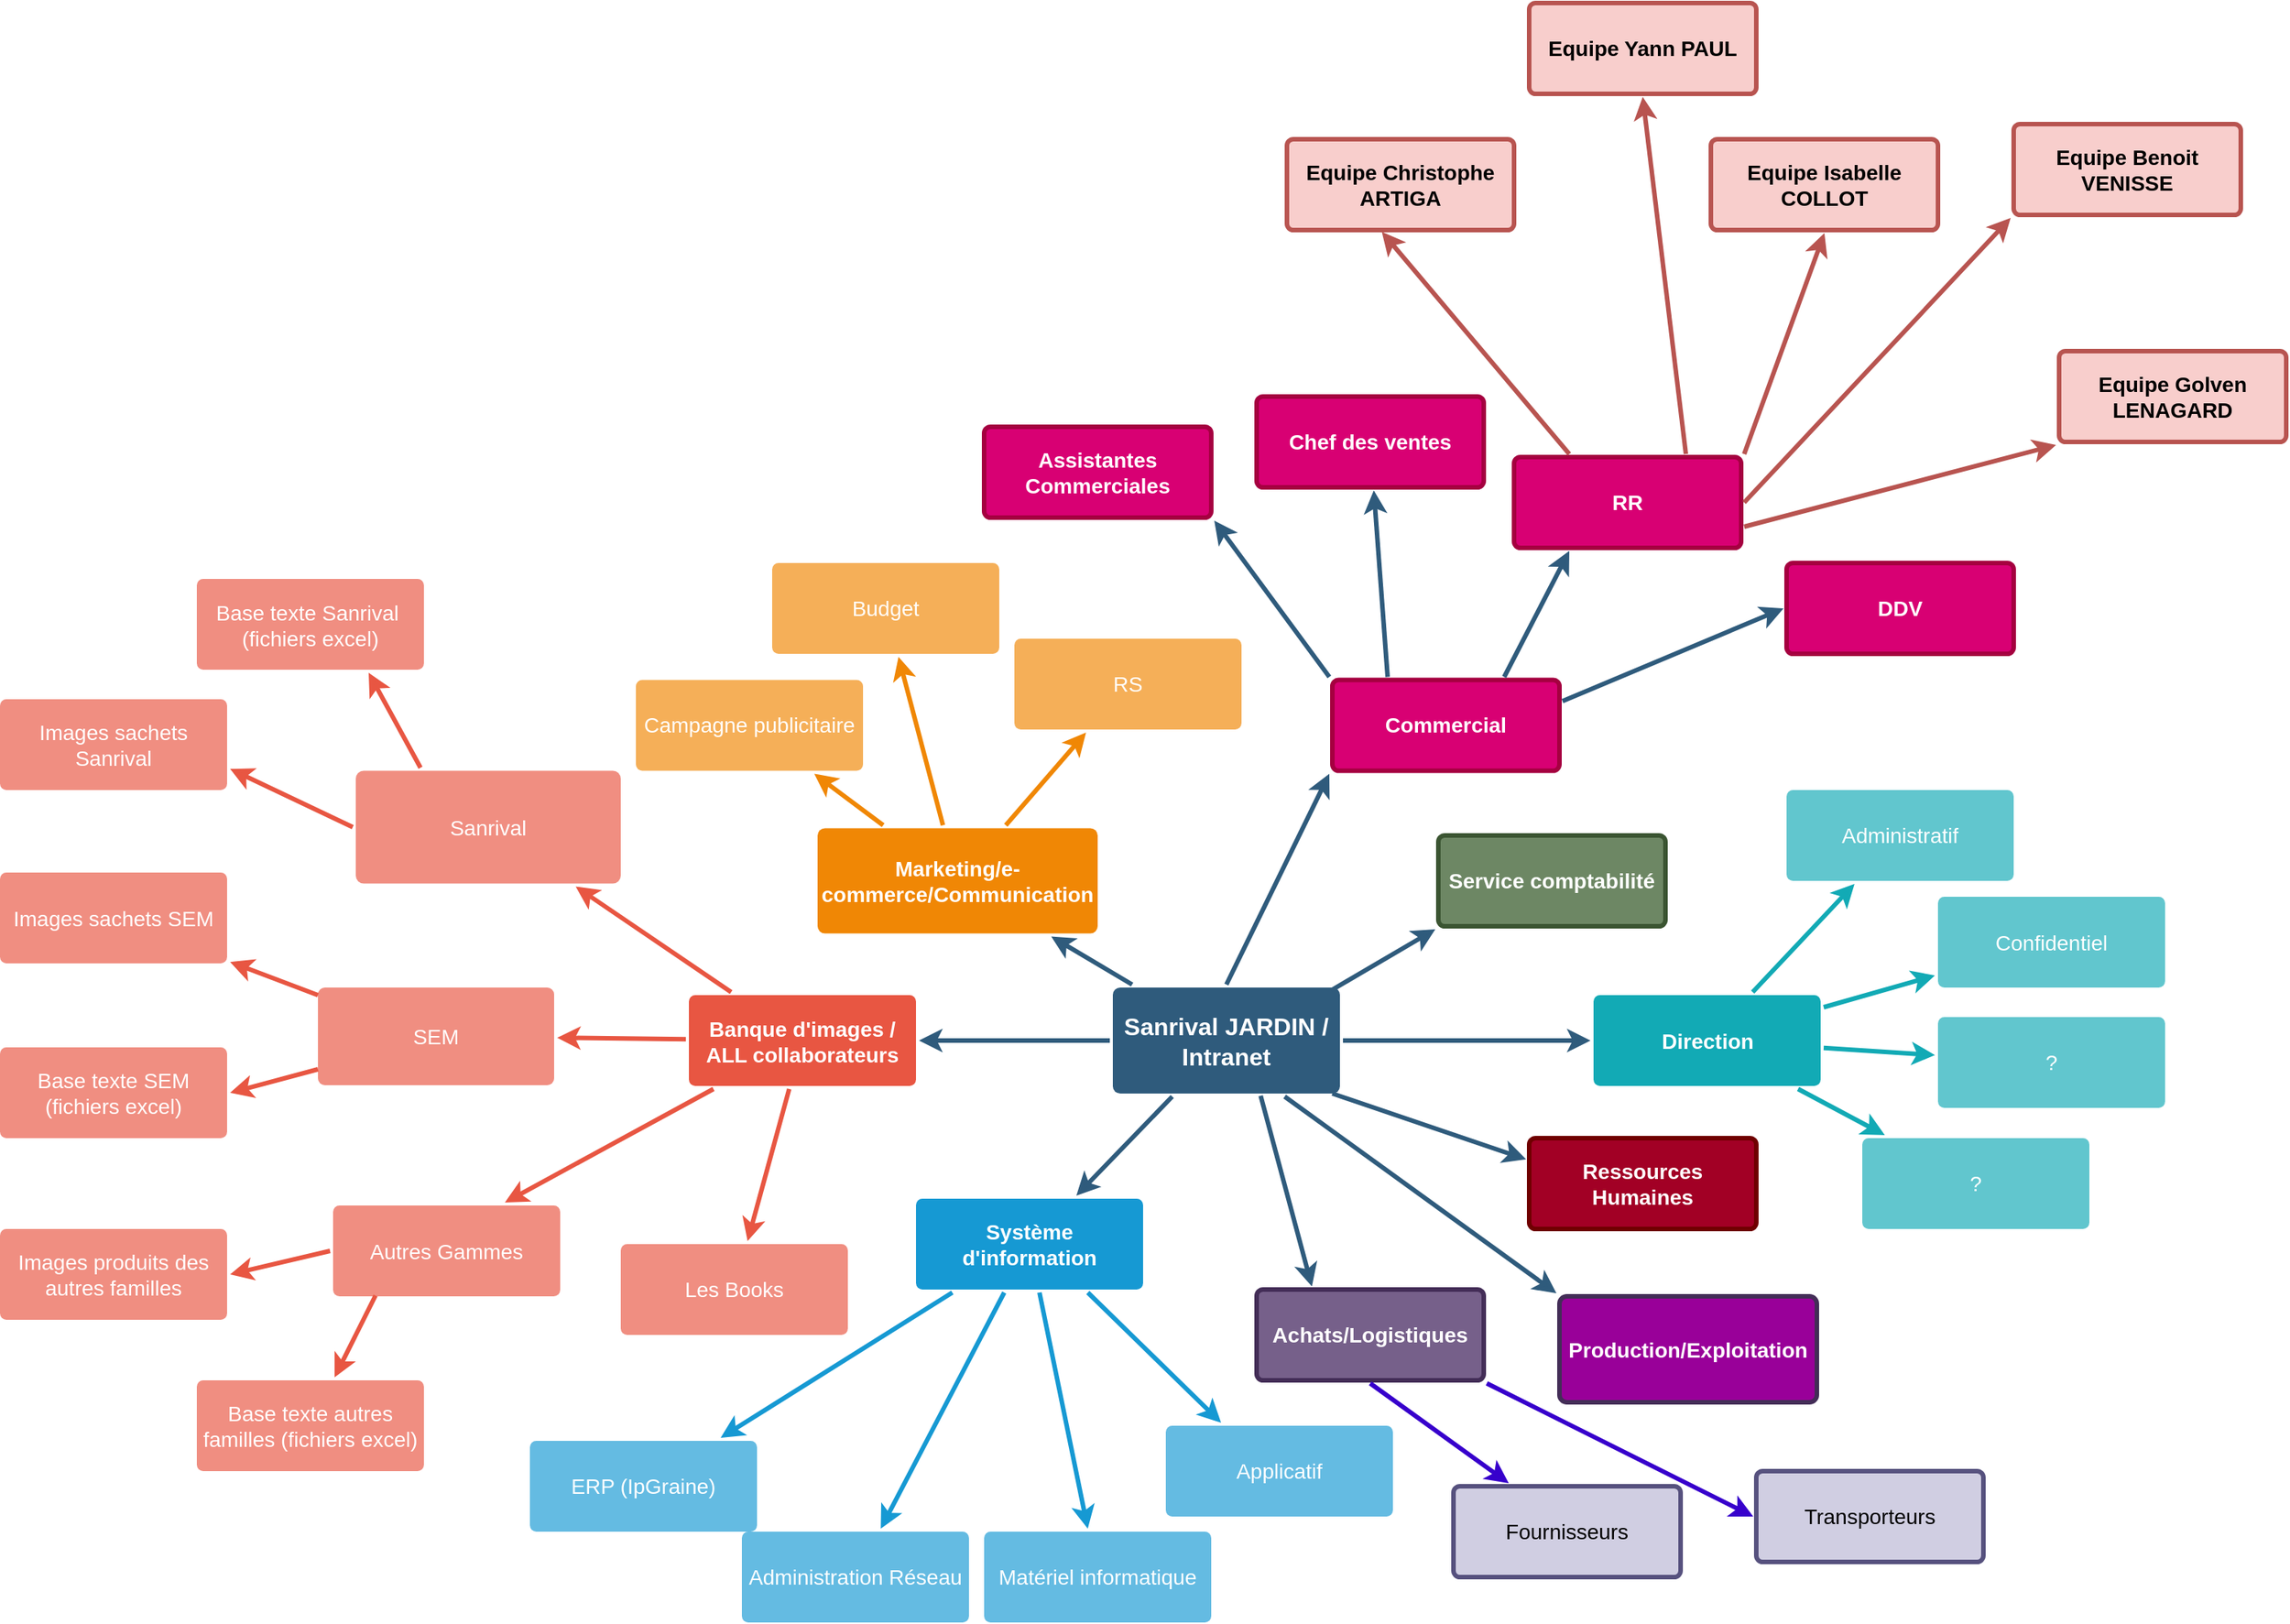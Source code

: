 <mxfile version="16.5.3" type="github">
  <diagram id="6a731a19-8d31-9384-78a2-239565b7b9f0" name="Page-1">
    <mxGraphModel dx="3245" dy="1985" grid="1" gridSize="10" guides="1" tooltips="1" connect="1" arrows="1" fold="1" page="1" pageScale="1" pageWidth="1169" pageHeight="827" background="none" math="0" shadow="0">
      <root>
        <mxCell id="0" />
        <mxCell id="1" parent="0" />
        <mxCell id="1745" value="" style="edgeStyle=none;rounded=0;jumpStyle=none;html=1;shadow=0;labelBackgroundColor=none;startArrow=none;startFill=0;endArrow=classic;endFill=1;jettySize=auto;orthogonalLoop=1;strokeColor=#2F5B7C;strokeWidth=3;fontFamily=Helvetica;fontSize=16;fontColor=#23445D;spacing=5;" parent="1" source="1749" target="1764" edge="1">
          <mxGeometry relative="1" as="geometry" />
        </mxCell>
        <mxCell id="1746" value="" style="edgeStyle=none;rounded=0;jumpStyle=none;html=1;shadow=0;labelBackgroundColor=none;startArrow=none;startFill=0;endArrow=classic;endFill=1;jettySize=auto;orthogonalLoop=1;strokeColor=#2F5B7C;strokeWidth=3;fontFamily=Helvetica;fontSize=16;fontColor=#23445D;spacing=5;" parent="1" source="1749" target="1771" edge="1">
          <mxGeometry relative="1" as="geometry" />
        </mxCell>
        <mxCell id="1747" value="" style="edgeStyle=none;rounded=0;jumpStyle=none;html=1;shadow=0;labelBackgroundColor=none;startArrow=none;startFill=0;endArrow=classic;endFill=1;jettySize=auto;orthogonalLoop=1;strokeColor=#2F5B7C;strokeWidth=3;fontFamily=Helvetica;fontSize=16;fontColor=#23445D;spacing=5;" parent="1" source="1749" target="1760" edge="1">
          <mxGeometry relative="1" as="geometry" />
        </mxCell>
        <mxCell id="1748" value="" style="edgeStyle=none;rounded=0;jumpStyle=none;html=1;shadow=0;labelBackgroundColor=none;startArrow=none;startFill=0;endArrow=classic;endFill=1;jettySize=auto;orthogonalLoop=1;strokeColor=#2F5B7C;strokeWidth=3;fontFamily=Helvetica;fontSize=16;fontColor=#23445D;spacing=5;" parent="1" source="1749" target="1753" edge="1">
          <mxGeometry relative="1" as="geometry" />
        </mxCell>
        <mxCell id="1749" value="Sanrival JARDIN / Intranet" style="rounded=1;whiteSpace=wrap;html=1;shadow=0;labelBackgroundColor=none;strokeColor=none;strokeWidth=3;fillColor=#2F5B7C;fontFamily=Helvetica;fontSize=16;fontColor=#FFFFFF;align=center;fontStyle=1;spacing=5;arcSize=7;perimeterSpacing=2;" parent="1" vertex="1">
          <mxGeometry x="495" y="380.5" width="150" height="70" as="geometry" />
        </mxCell>
        <mxCell id="1750" value="" style="edgeStyle=none;rounded=1;jumpStyle=none;html=1;shadow=0;labelBackgroundColor=none;startArrow=none;startFill=0;jettySize=auto;orthogonalLoop=1;strokeColor=#E85642;strokeWidth=3;fontFamily=Helvetica;fontSize=14;fontColor=#FFFFFF;spacing=5;fontStyle=1;fillColor=#b0e3e6;" parent="1" source="1753" target="1756" edge="1">
          <mxGeometry relative="1" as="geometry" />
        </mxCell>
        <mxCell id="1751" value="" style="edgeStyle=none;rounded=1;jumpStyle=none;html=1;shadow=0;labelBackgroundColor=none;startArrow=none;startFill=0;jettySize=auto;orthogonalLoop=1;strokeColor=#E85642;strokeWidth=3;fontFamily=Helvetica;fontSize=14;fontColor=#FFFFFF;spacing=5;fontStyle=1;fillColor=#b0e3e6;" parent="1" source="1753" target="1755" edge="1">
          <mxGeometry relative="1" as="geometry" />
        </mxCell>
        <mxCell id="1752" value="" style="edgeStyle=none;rounded=1;jumpStyle=none;html=1;shadow=0;labelBackgroundColor=none;startArrow=none;startFill=0;jettySize=auto;orthogonalLoop=1;strokeColor=#E85642;strokeWidth=3;fontFamily=Helvetica;fontSize=14;fontColor=#FFFFFF;spacing=5;fontStyle=1;fillColor=#b0e3e6;" parent="1" source="1753" target="1754" edge="1">
          <mxGeometry relative="1" as="geometry" />
        </mxCell>
        <mxCell id="1753" value="Banque d&#39;images / ALL collaborateurs" style="rounded=1;whiteSpace=wrap;html=1;shadow=0;labelBackgroundColor=none;strokeColor=none;strokeWidth=3;fillColor=#e85642;fontFamily=Helvetica;fontSize=14;fontColor=#FFFFFF;align=center;spacing=5;fontStyle=1;arcSize=7;perimeterSpacing=2;" parent="1" vertex="1">
          <mxGeometry x="215" y="385.5" width="150" height="60" as="geometry" />
        </mxCell>
        <mxCell id="1754" value="Les Books" style="rounded=1;whiteSpace=wrap;html=1;shadow=0;labelBackgroundColor=none;strokeColor=none;strokeWidth=3;fillColor=#f08e81;fontFamily=Helvetica;fontSize=14;fontColor=#FFFFFF;align=center;spacing=5;fontStyle=0;arcSize=7;perimeterSpacing=2;" parent="1" vertex="1">
          <mxGeometry x="170" y="550" width="150" height="60" as="geometry" />
        </mxCell>
        <mxCell id="1755" value="SEM" style="rounded=1;whiteSpace=wrap;html=1;shadow=0;labelBackgroundColor=none;strokeColor=none;strokeWidth=3;fillColor=#f08e81;fontFamily=Helvetica;fontSize=14;fontColor=#FFFFFF;align=center;spacing=5;fontStyle=0;arcSize=7;perimeterSpacing=2;" parent="1" vertex="1">
          <mxGeometry x="-30" y="380.5" width="156" height="64.5" as="geometry" />
        </mxCell>
        <mxCell id="1756" value="Sanrival" style="rounded=1;whiteSpace=wrap;html=1;shadow=0;labelBackgroundColor=none;strokeColor=none;strokeWidth=3;fillColor=#f08e81;fontFamily=Helvetica;fontSize=14;fontColor=#FFFFFF;align=center;spacing=5;fontStyle=0;arcSize=7;perimeterSpacing=2;" parent="1" vertex="1">
          <mxGeometry x="-5" y="237.25" width="175" height="74.5" as="geometry" />
        </mxCell>
        <mxCell id="1757" value="" style="edgeStyle=none;rounded=0;jumpStyle=none;html=1;shadow=0;labelBackgroundColor=none;startArrow=none;startFill=0;endArrow=classic;endFill=1;jettySize=auto;orthogonalLoop=1;strokeColor=#1699D3;strokeWidth=3;fontFamily=Helvetica;fontSize=14;fontColor=#FFFFFF;spacing=5;" parent="1" source="1760" target="1763" edge="1">
          <mxGeometry relative="1" as="geometry" />
        </mxCell>
        <mxCell id="1758" value="" style="edgeStyle=none;rounded=0;jumpStyle=none;html=1;shadow=0;labelBackgroundColor=none;startArrow=none;startFill=0;endArrow=classic;endFill=1;jettySize=auto;orthogonalLoop=1;strokeColor=#1699D3;strokeWidth=3;fontFamily=Helvetica;fontSize=14;fontColor=#FFFFFF;spacing=5;" parent="1" source="1760" target="1762" edge="1">
          <mxGeometry relative="1" as="geometry" />
        </mxCell>
        <mxCell id="1759" value="" style="edgeStyle=none;rounded=0;jumpStyle=none;html=1;shadow=0;labelBackgroundColor=none;startArrow=none;startFill=0;endArrow=classic;endFill=1;jettySize=auto;orthogonalLoop=1;strokeColor=#1699D3;strokeWidth=3;fontFamily=Helvetica;fontSize=14;fontColor=#FFFFFF;spacing=5;" parent="1" source="1760" target="1761" edge="1">
          <mxGeometry relative="1" as="geometry" />
        </mxCell>
        <mxCell id="1760" value="Système d&#39;information" style="rounded=1;whiteSpace=wrap;html=1;shadow=0;labelBackgroundColor=none;strokeColor=none;strokeWidth=3;fillColor=#1699d3;fontFamily=Helvetica;fontSize=14;fontColor=#FFFFFF;align=center;spacing=5;fontStyle=1;arcSize=7;perimeterSpacing=2;" parent="1" vertex="1">
          <mxGeometry x="365" y="520" width="150" height="60" as="geometry" />
        </mxCell>
        <mxCell id="1761" value="Matériel informatique" style="rounded=1;whiteSpace=wrap;html=1;shadow=0;labelBackgroundColor=none;strokeColor=none;strokeWidth=3;fillColor=#64bbe2;fontFamily=Helvetica;fontSize=14;fontColor=#FFFFFF;align=center;spacing=5;arcSize=7;perimeterSpacing=2;" parent="1" vertex="1">
          <mxGeometry x="410" y="740" width="150" height="60" as="geometry" />
        </mxCell>
        <mxCell id="1762" value="Administration Réseau" style="rounded=1;whiteSpace=wrap;html=1;shadow=0;labelBackgroundColor=none;strokeColor=none;strokeWidth=3;fillColor=#64bbe2;fontFamily=Helvetica;fontSize=14;fontColor=#FFFFFF;align=center;spacing=5;arcSize=7;perimeterSpacing=2;" parent="1" vertex="1">
          <mxGeometry x="250" y="740" width="150" height="60" as="geometry" />
        </mxCell>
        <mxCell id="1763" value="ERP (IpGraine)" style="rounded=1;whiteSpace=wrap;html=1;shadow=0;labelBackgroundColor=none;strokeColor=none;strokeWidth=3;fillColor=#64bbe2;fontFamily=Helvetica;fontSize=14;fontColor=#FFFFFF;align=center;spacing=5;arcSize=7;perimeterSpacing=2;" parent="1" vertex="1">
          <mxGeometry x="110" y="680" width="150" height="60" as="geometry" />
        </mxCell>
        <mxCell id="1764" value="Marketing/e-commerce/Communication" style="rounded=1;whiteSpace=wrap;html=1;shadow=0;labelBackgroundColor=none;strokeColor=none;strokeWidth=3;fillColor=#F08705;fontFamily=Helvetica;fontSize=14;fontColor=#FFFFFF;align=center;spacing=5;fontStyle=1;arcSize=7;perimeterSpacing=2;" parent="1" vertex="1">
          <mxGeometry x="300" y="275.25" width="185" height="69.5" as="geometry" />
        </mxCell>
        <mxCell id="1765" value="RS" style="rounded=1;whiteSpace=wrap;html=1;shadow=0;labelBackgroundColor=none;strokeColor=none;strokeWidth=3;fillColor=#f5af58;fontFamily=Helvetica;fontSize=14;fontColor=#FFFFFF;align=center;spacing=5;arcSize=7;perimeterSpacing=2;" parent="1" vertex="1">
          <mxGeometry x="430" y="150" width="150" height="60" as="geometry" />
        </mxCell>
        <mxCell id="1766" value="" style="edgeStyle=none;rounded=0;jumpStyle=none;html=1;shadow=0;labelBackgroundColor=none;startArrow=none;startFill=0;endArrow=classic;endFill=1;jettySize=auto;orthogonalLoop=1;strokeColor=#F08705;strokeWidth=3;fontFamily=Helvetica;fontSize=14;fontColor=#FFFFFF;spacing=5;" parent="1" source="1764" target="1765" edge="1">
          <mxGeometry relative="1" as="geometry" />
        </mxCell>
        <mxCell id="1767" value="Budget" style="rounded=1;whiteSpace=wrap;html=1;shadow=0;labelBackgroundColor=none;strokeColor=none;strokeWidth=3;fillColor=#f5af58;fontFamily=Helvetica;fontSize=14;fontColor=#FFFFFF;align=center;spacing=5;arcSize=7;perimeterSpacing=2;" parent="1" vertex="1">
          <mxGeometry x="270" y="100" width="150" height="60" as="geometry" />
        </mxCell>
        <mxCell id="1768" value="" style="edgeStyle=none;rounded=0;jumpStyle=none;html=1;shadow=0;labelBackgroundColor=none;startArrow=none;startFill=0;endArrow=classic;endFill=1;jettySize=auto;orthogonalLoop=1;strokeColor=#F08705;strokeWidth=3;fontFamily=Helvetica;fontSize=14;fontColor=#FFFFFF;spacing=5;" parent="1" source="1764" target="1767" edge="1">
          <mxGeometry relative="1" as="geometry" />
        </mxCell>
        <mxCell id="1769" value="Campagne publicitaire" style="rounded=1;whiteSpace=wrap;html=1;shadow=0;labelBackgroundColor=none;strokeColor=none;strokeWidth=3;fillColor=#f5af58;fontFamily=Helvetica;fontSize=14;fontColor=#FFFFFF;align=center;spacing=5;arcSize=7;perimeterSpacing=2;" parent="1" vertex="1">
          <mxGeometry x="180" y="177.25" width="150" height="60" as="geometry" />
        </mxCell>
        <mxCell id="1770" value="" style="edgeStyle=none;rounded=0;jumpStyle=none;html=1;shadow=0;labelBackgroundColor=none;startArrow=none;startFill=0;endArrow=classic;endFill=1;jettySize=auto;orthogonalLoop=1;strokeColor=#F08705;strokeWidth=3;fontFamily=Helvetica;fontSize=14;fontColor=#FFFFFF;spacing=5;" parent="1" source="1764" target="1769" edge="1">
          <mxGeometry relative="1" as="geometry" />
        </mxCell>
        <mxCell id="1771" value="Direction" style="rounded=1;whiteSpace=wrap;html=1;shadow=0;labelBackgroundColor=none;strokeColor=none;strokeWidth=3;fillColor=#12aab5;fontFamily=Helvetica;fontSize=14;fontColor=#FFFFFF;align=center;spacing=5;fontStyle=1;arcSize=7;perimeterSpacing=2;" parent="1" vertex="1">
          <mxGeometry x="812.5" y="385.5" width="150" height="60" as="geometry" />
        </mxCell>
        <mxCell id="1772" value="?" style="rounded=1;whiteSpace=wrap;html=1;shadow=0;labelBackgroundColor=none;strokeColor=none;strokeWidth=3;fillColor=#61c6ce;fontFamily=Helvetica;fontSize=14;fontColor=#FFFFFF;align=center;spacing=5;fontStyle=0;arcSize=7;perimeterSpacing=2;" parent="1" vertex="1">
          <mxGeometry x="990" y="480" width="150" height="60" as="geometry" />
        </mxCell>
        <mxCell id="1773" value="" style="edgeStyle=none;rounded=1;jumpStyle=none;html=1;shadow=0;labelBackgroundColor=none;startArrow=none;startFill=0;jettySize=auto;orthogonalLoop=1;strokeColor=#12AAB5;strokeWidth=3;fontFamily=Helvetica;fontSize=14;fontColor=#FFFFFF;spacing=5;fontStyle=1;fillColor=#b0e3e6;" parent="1" source="1771" target="1772" edge="1">
          <mxGeometry relative="1" as="geometry" />
        </mxCell>
        <mxCell id="1774" value="?" style="rounded=1;whiteSpace=wrap;html=1;shadow=0;labelBackgroundColor=none;strokeColor=none;strokeWidth=3;fillColor=#61c6ce;fontFamily=Helvetica;fontSize=14;fontColor=#FFFFFF;align=center;spacing=5;fontStyle=0;arcSize=7;perimeterSpacing=2;" parent="1" vertex="1">
          <mxGeometry x="1040" y="400" width="150" height="60" as="geometry" />
        </mxCell>
        <mxCell id="1775" value="" style="edgeStyle=none;rounded=1;jumpStyle=none;html=1;shadow=0;labelBackgroundColor=none;startArrow=none;startFill=0;jettySize=auto;orthogonalLoop=1;strokeColor=#12AAB5;strokeWidth=3;fontFamily=Helvetica;fontSize=14;fontColor=#FFFFFF;spacing=5;fontStyle=1;fillColor=#b0e3e6;" parent="1" source="1771" target="1774" edge="1">
          <mxGeometry relative="1" as="geometry" />
        </mxCell>
        <mxCell id="1776" value="Confidentiel" style="rounded=1;whiteSpace=wrap;html=1;shadow=0;labelBackgroundColor=none;strokeColor=none;strokeWidth=3;fillColor=#61c6ce;fontFamily=Helvetica;fontSize=14;fontColor=#FFFFFF;align=center;spacing=5;fontStyle=0;arcSize=7;perimeterSpacing=2;" parent="1" vertex="1">
          <mxGeometry x="1040" y="320.5" width="150" height="60" as="geometry" />
        </mxCell>
        <mxCell id="1777" value="" style="edgeStyle=none;rounded=1;jumpStyle=none;html=1;shadow=0;labelBackgroundColor=none;startArrow=none;startFill=0;jettySize=auto;orthogonalLoop=1;strokeColor=#12AAB5;strokeWidth=3;fontFamily=Helvetica;fontSize=14;fontColor=#FFFFFF;spacing=5;fontStyle=1;fillColor=#b0e3e6;" parent="1" source="1771" target="1776" edge="1">
          <mxGeometry relative="1" as="geometry" />
        </mxCell>
        <mxCell id="1778" value="Administratif" style="rounded=1;whiteSpace=wrap;html=1;shadow=0;labelBackgroundColor=none;strokeColor=none;strokeWidth=3;fillColor=#61c6ce;fontFamily=Helvetica;fontSize=14;fontColor=#FFFFFF;align=center;spacing=5;fontStyle=0;arcSize=7;perimeterSpacing=2;" parent="1" vertex="1">
          <mxGeometry x="940" y="250" width="150" height="60" as="geometry" />
        </mxCell>
        <mxCell id="1779" value="" style="edgeStyle=none;rounded=1;jumpStyle=none;html=1;shadow=0;labelBackgroundColor=none;startArrow=none;startFill=0;jettySize=auto;orthogonalLoop=1;strokeColor=#12AAB5;strokeWidth=3;fontFamily=Helvetica;fontSize=14;fontColor=#FFFFFF;spacing=5;fontStyle=1;fillColor=#b0e3e6;" parent="1" source="1771" target="1778" edge="1">
          <mxGeometry relative="1" as="geometry" />
        </mxCell>
        <mxCell id="kHnCfuIdfeC1BWHFiSfq-1779" value="" style="edgeStyle=none;rounded=1;jumpStyle=none;html=1;shadow=0;labelBackgroundColor=none;startArrow=none;startFill=0;jettySize=auto;orthogonalLoop=1;strokeColor=#E85642;strokeWidth=3;fontFamily=Helvetica;fontSize=14;fontColor=#FFFFFF;spacing=5;fontStyle=1;fillColor=#b0e3e6;entryX=0.75;entryY=0;entryDx=0;entryDy=0;" parent="1" source="1753" target="kHnCfuIdfeC1BWHFiSfq-1780" edge="1">
          <mxGeometry relative="1" as="geometry">
            <mxPoint x="190.64" y="460" as="sourcePoint" />
            <mxPoint x="100" y="490" as="targetPoint" />
          </mxGeometry>
        </mxCell>
        <mxCell id="kHnCfuIdfeC1BWHFiSfq-1780" value="Autres Gammes" style="rounded=1;whiteSpace=wrap;html=1;shadow=0;labelBackgroundColor=none;strokeColor=none;strokeWidth=3;fillColor=#f08e81;fontFamily=Helvetica;fontSize=14;fontColor=#FFFFFF;align=center;spacing=5;fontStyle=0;arcSize=7;perimeterSpacing=2;" parent="1" vertex="1">
          <mxGeometry x="-20" y="524.5" width="150" height="60" as="geometry" />
        </mxCell>
        <mxCell id="kHnCfuIdfeC1BWHFiSfq-1781" value="" style="edgeStyle=none;rounded=1;jumpStyle=none;html=1;shadow=0;labelBackgroundColor=none;startArrow=none;startFill=0;jettySize=auto;orthogonalLoop=1;strokeColor=#E85642;strokeWidth=3;fontFamily=Helvetica;fontSize=14;fontColor=#FFFFFF;spacing=5;fontStyle=1;fillColor=#b0e3e6;" parent="1" target="kHnCfuIdfeC1BWHFiSfq-1783" edge="1">
          <mxGeometry relative="1" as="geometry">
            <mxPoint x="-30" y="385.495" as="sourcePoint" />
            <mxPoint x="-115" y="360" as="targetPoint" />
          </mxGeometry>
        </mxCell>
        <mxCell id="kHnCfuIdfeC1BWHFiSfq-1782" value="" style="edgeStyle=none;rounded=1;jumpStyle=none;html=1;shadow=0;labelBackgroundColor=none;startArrow=none;startFill=0;jettySize=auto;orthogonalLoop=1;strokeColor=#E85642;strokeWidth=3;fontFamily=Helvetica;fontSize=14;fontColor=#FFFFFF;spacing=5;fontStyle=1;fillColor=#b0e3e6;entryX=1;entryY=0.5;entryDx=0;entryDy=0;" parent="1" target="kHnCfuIdfeC1BWHFiSfq-1784" edge="1">
          <mxGeometry relative="1" as="geometry">
            <mxPoint x="-30" y="434.495" as="sourcePoint" />
            <mxPoint x="-115" y="469.03" as="targetPoint" />
          </mxGeometry>
        </mxCell>
        <mxCell id="kHnCfuIdfeC1BWHFiSfq-1783" value="Images sachets SEM" style="rounded=1;whiteSpace=wrap;html=1;shadow=0;labelBackgroundColor=none;strokeColor=none;strokeWidth=3;fillColor=#f08e81;fontFamily=Helvetica;fontSize=14;fontColor=#FFFFFF;align=center;spacing=5;fontStyle=0;arcSize=7;perimeterSpacing=2;" parent="1" vertex="1">
          <mxGeometry x="-240" y="304.5" width="150" height="60" as="geometry" />
        </mxCell>
        <mxCell id="kHnCfuIdfeC1BWHFiSfq-1784" value="Base texte SEM (fichiers excel)" style="rounded=1;whiteSpace=wrap;html=1;shadow=0;labelBackgroundColor=none;strokeColor=none;strokeWidth=3;fillColor=#f08e81;fontFamily=Helvetica;fontSize=14;fontColor=#FFFFFF;align=center;spacing=5;fontStyle=0;arcSize=7;perimeterSpacing=2;" parent="1" vertex="1">
          <mxGeometry x="-240" y="420" width="150" height="60" as="geometry" />
        </mxCell>
        <mxCell id="kHnCfuIdfeC1BWHFiSfq-1785" value="" style="edgeStyle=none;rounded=1;jumpStyle=none;html=1;shadow=0;labelBackgroundColor=none;startArrow=none;startFill=0;jettySize=auto;orthogonalLoop=1;strokeColor=#E85642;strokeWidth=3;fontFamily=Helvetica;fontSize=14;fontColor=#FFFFFF;spacing=5;fontStyle=1;fillColor=#b0e3e6;exitX=0.25;exitY=0;exitDx=0;exitDy=0;entryX=0.75;entryY=1;entryDx=0;entryDy=0;" parent="1" source="1756" target="kHnCfuIdfeC1BWHFiSfq-1786" edge="1">
          <mxGeometry relative="1" as="geometry">
            <mxPoint x="40" y="244" as="sourcePoint" />
            <mxPoint x="-30" y="190" as="targetPoint" />
          </mxGeometry>
        </mxCell>
        <mxCell id="kHnCfuIdfeC1BWHFiSfq-1786" value="Base texte Sanrival&amp;nbsp;&lt;br&gt;(fichiers excel)" style="rounded=1;whiteSpace=wrap;html=1;shadow=0;labelBackgroundColor=none;strokeColor=none;strokeWidth=3;fillColor=#f08e81;fontFamily=Helvetica;fontSize=14;fontColor=#FFFFFF;align=center;spacing=5;fontStyle=0;arcSize=7;perimeterSpacing=2;" parent="1" vertex="1">
          <mxGeometry x="-110" y="110.5" width="150" height="60" as="geometry" />
        </mxCell>
        <mxCell id="kHnCfuIdfeC1BWHFiSfq-1787" value="" style="edgeStyle=none;rounded=1;jumpStyle=none;html=1;shadow=0;labelBackgroundColor=none;startArrow=none;startFill=0;jettySize=auto;orthogonalLoop=1;strokeColor=#E85642;strokeWidth=3;fontFamily=Helvetica;fontSize=14;fontColor=#FFFFFF;spacing=5;fontStyle=1;fillColor=#b0e3e6;exitX=0;exitY=0.5;exitDx=0;exitDy=0;entryX=1;entryY=0.75;entryDx=0;entryDy=0;" parent="1" source="1756" target="kHnCfuIdfeC1BWHFiSfq-1788" edge="1">
          <mxGeometry relative="1" as="geometry">
            <mxPoint x="-5" y="283.5" as="sourcePoint" />
            <mxPoint x="-130" y="250" as="targetPoint" />
          </mxGeometry>
        </mxCell>
        <mxCell id="kHnCfuIdfeC1BWHFiSfq-1788" value="Images sachets Sanrival" style="rounded=1;whiteSpace=wrap;html=1;shadow=0;labelBackgroundColor=none;strokeColor=none;strokeWidth=3;fillColor=#f08e81;fontFamily=Helvetica;fontSize=14;fontColor=#FFFFFF;align=center;spacing=5;fontStyle=0;arcSize=7;perimeterSpacing=2;" parent="1" vertex="1">
          <mxGeometry x="-240" y="190" width="150" height="60" as="geometry" />
        </mxCell>
        <mxCell id="kHnCfuIdfeC1BWHFiSfq-1789" value="" style="edgeStyle=none;rounded=1;jumpStyle=none;html=1;shadow=0;labelBackgroundColor=none;startArrow=none;startFill=0;jettySize=auto;orthogonalLoop=1;strokeColor=#E85642;strokeWidth=3;fontFamily=Helvetica;fontSize=14;fontColor=#FFFFFF;spacing=5;fontStyle=1;fillColor=#b0e3e6;" parent="1" target="kHnCfuIdfeC1BWHFiSfq-1790" edge="1">
          <mxGeometry relative="1" as="geometry">
            <mxPoint x="8" y="584" as="sourcePoint" />
            <mxPoint x="-80" y="630" as="targetPoint" />
          </mxGeometry>
        </mxCell>
        <mxCell id="kHnCfuIdfeC1BWHFiSfq-1790" value="Base texte autres familles (fichiers excel)" style="rounded=1;whiteSpace=wrap;html=1;shadow=0;labelBackgroundColor=none;strokeColor=none;strokeWidth=3;fillColor=#f08e81;fontFamily=Helvetica;fontSize=14;fontColor=#FFFFFF;align=center;spacing=5;fontStyle=0;arcSize=7;perimeterSpacing=2;" parent="1" vertex="1">
          <mxGeometry x="-110" y="640" width="150" height="60" as="geometry" />
        </mxCell>
        <mxCell id="kHnCfuIdfeC1BWHFiSfq-1791" value="Images produits des autres familles" style="rounded=1;whiteSpace=wrap;html=1;shadow=0;labelBackgroundColor=none;strokeColor=none;strokeWidth=3;fillColor=#f08e81;fontFamily=Helvetica;fontSize=14;fontColor=#FFFFFF;align=center;spacing=5;fontStyle=0;arcSize=7;perimeterSpacing=2;" parent="1" vertex="1">
          <mxGeometry x="-240" y="540" width="150" height="60" as="geometry" />
        </mxCell>
        <mxCell id="kHnCfuIdfeC1BWHFiSfq-1792" value="" style="edgeStyle=none;rounded=1;jumpStyle=none;html=1;shadow=0;labelBackgroundColor=none;startArrow=none;startFill=0;jettySize=auto;orthogonalLoop=1;strokeColor=#E85642;strokeWidth=3;fontFamily=Helvetica;fontSize=14;fontColor=#FFFFFF;spacing=5;fontStyle=1;fillColor=#b0e3e6;exitX=0;exitY=0.5;exitDx=0;exitDy=0;entryX=1;entryY=0.5;entryDx=0;entryDy=0;" parent="1" source="kHnCfuIdfeC1BWHFiSfq-1780" target="kHnCfuIdfeC1BWHFiSfq-1791" edge="1">
          <mxGeometry relative="1" as="geometry">
            <mxPoint x="-30" y="570.5" as="sourcePoint" />
            <mxPoint x="-157.274" y="684.5" as="targetPoint" />
          </mxGeometry>
        </mxCell>
        <mxCell id="kHnCfuIdfeC1BWHFiSfq-1794" value="" style="edgeStyle=none;rounded=0;jumpStyle=none;html=1;shadow=0;labelBackgroundColor=none;startArrow=none;startFill=0;endArrow=classic;endFill=1;jettySize=auto;orthogonalLoop=1;strokeColor=#1699D3;strokeWidth=3;fontFamily=Helvetica;fontSize=14;fontColor=#FFFFFF;spacing=5;entryX=0.25;entryY=0;entryDx=0;entryDy=0;exitX=0.75;exitY=1;exitDx=0;exitDy=0;" parent="1" source="1760" target="kHnCfuIdfeC1BWHFiSfq-1795" edge="1">
          <mxGeometry relative="1" as="geometry">
            <mxPoint x="560" y="610" as="sourcePoint" />
            <mxPoint x="605" y="629.2" as="targetPoint" />
          </mxGeometry>
        </mxCell>
        <mxCell id="kHnCfuIdfeC1BWHFiSfq-1795" value="Applicatif" style="rounded=1;whiteSpace=wrap;html=1;shadow=0;labelBackgroundColor=none;strokeColor=none;strokeWidth=3;fillColor=#64bbe2;fontFamily=Helvetica;fontSize=14;fontColor=#FFFFFF;align=center;spacing=5;arcSize=7;perimeterSpacing=2;" parent="1" vertex="1">
          <mxGeometry x="530" y="670" width="150" height="60" as="geometry" />
        </mxCell>
        <mxCell id="kHnCfuIdfeC1BWHFiSfq-1796" value="Ressources Humaines" style="rounded=1;whiteSpace=wrap;html=1;shadow=0;labelBackgroundColor=none;strokeColor=#6F0000;strokeWidth=3;fillColor=#a20025;fontFamily=Helvetica;fontSize=14;fontColor=#ffffff;align=center;spacing=5;fontStyle=1;arcSize=7;perimeterSpacing=2;" parent="1" vertex="1">
          <mxGeometry x="770" y="480" width="150" height="60" as="geometry" />
        </mxCell>
        <mxCell id="kHnCfuIdfeC1BWHFiSfq-1797" value="" style="edgeStyle=none;rounded=0;jumpStyle=none;html=1;shadow=0;labelBackgroundColor=none;startArrow=none;startFill=0;endArrow=classic;endFill=1;jettySize=auto;orthogonalLoop=1;strokeColor=#2F5B7C;strokeWidth=3;fontFamily=Helvetica;fontSize=16;fontColor=#23445D;spacing=5;entryX=0;entryY=0.25;entryDx=0;entryDy=0;" parent="1" target="kHnCfuIdfeC1BWHFiSfq-1796" edge="1">
          <mxGeometry relative="1" as="geometry">
            <mxPoint x="640.0" y="450.5" as="sourcePoint" />
            <mxPoint x="786.0" y="450.5" as="targetPoint" />
          </mxGeometry>
        </mxCell>
        <mxCell id="kHnCfuIdfeC1BWHFiSfq-1798" value="Service comptabilité" style="rounded=1;whiteSpace=wrap;html=1;shadow=0;labelBackgroundColor=none;strokeColor=#3A5431;strokeWidth=3;fillColor=#6d8764;fontFamily=Helvetica;fontSize=14;fontColor=#ffffff;align=center;spacing=5;fontStyle=1;arcSize=7;perimeterSpacing=2;" parent="1" vertex="1">
          <mxGeometry x="710" y="280" width="150" height="60" as="geometry" />
        </mxCell>
        <mxCell id="kHnCfuIdfeC1BWHFiSfq-1799" value="" style="edgeStyle=none;rounded=0;jumpStyle=none;html=1;shadow=0;labelBackgroundColor=none;startArrow=none;startFill=0;endArrow=classic;endFill=1;jettySize=auto;orthogonalLoop=1;strokeColor=#2F5B7C;strokeWidth=3;fontFamily=Helvetica;fontSize=16;fontColor=#23445D;spacing=5;entryX=0;entryY=1;entryDx=0;entryDy=0;exitX=0.948;exitY=0.054;exitDx=0;exitDy=0;exitPerimeter=0;" parent="1" source="1749" target="kHnCfuIdfeC1BWHFiSfq-1798" edge="1">
          <mxGeometry relative="1" as="geometry">
            <mxPoint x="633.5" y="330" as="sourcePoint" />
            <mxPoint x="750.0" y="397.5" as="targetPoint" />
          </mxGeometry>
        </mxCell>
        <mxCell id="kHnCfuIdfeC1BWHFiSfq-1800" value="Achats/Logistiques" style="rounded=1;whiteSpace=wrap;html=1;shadow=0;labelBackgroundColor=none;strokeColor=#432D57;strokeWidth=3;fillColor=#76608a;fontFamily=Helvetica;fontSize=14;fontColor=#ffffff;align=center;spacing=5;fontStyle=1;arcSize=7;perimeterSpacing=2;" parent="1" vertex="1">
          <mxGeometry x="590" y="580" width="150" height="60" as="geometry" />
        </mxCell>
        <mxCell id="kHnCfuIdfeC1BWHFiSfq-1801" value="" style="edgeStyle=none;rounded=0;jumpStyle=none;html=1;shadow=0;labelBackgroundColor=none;startArrow=none;startFill=0;endArrow=classic;endFill=1;jettySize=auto;orthogonalLoop=1;strokeColor=#2F5B7C;strokeWidth=3;fontFamily=Helvetica;fontSize=16;fontColor=#23445D;spacing=5;exitX=0.647;exitY=0.993;exitDx=0;exitDy=0;exitPerimeter=0;entryX=0.25;entryY=0;entryDx=0;entryDy=0;" parent="1" source="1749" target="kHnCfuIdfeC1BWHFiSfq-1800" edge="1">
          <mxGeometry relative="1" as="geometry">
            <mxPoint x="609.351" y="462.25" as="sourcePoint" />
            <mxPoint x="560.005" y="557.75" as="targetPoint" />
          </mxGeometry>
        </mxCell>
        <mxCell id="kHnCfuIdfeC1BWHFiSfq-1802" value="Fournisseurs" style="rounded=1;whiteSpace=wrap;html=1;shadow=0;labelBackgroundColor=none;strokeColor=#56517e;strokeWidth=3;fillColor=#d0cee2;fontFamily=Helvetica;fontSize=14;align=center;spacing=5;fontStyle=0;arcSize=7;perimeterSpacing=2;" parent="1" vertex="1">
          <mxGeometry x="720" y="710" width="150" height="60" as="geometry" />
        </mxCell>
        <mxCell id="kHnCfuIdfeC1BWHFiSfq-1803" value="" style="edgeStyle=none;rounded=0;jumpStyle=none;html=1;shadow=0;labelBackgroundColor=none;startArrow=none;startFill=0;endArrow=classic;endFill=1;jettySize=auto;orthogonalLoop=1;strokeColor=#3700CC;strokeWidth=3;fontFamily=Helvetica;fontSize=16;fontColor=#23445D;spacing=5;exitX=0.5;exitY=1;exitDx=0;exitDy=0;entryX=0.25;entryY=0;entryDx=0;entryDy=0;fillColor=#6a00ff;" parent="1" source="kHnCfuIdfeC1BWHFiSfq-1800" target="kHnCfuIdfeC1BWHFiSfq-1802" edge="1">
          <mxGeometry relative="1" as="geometry">
            <mxPoint x="729.998" y="610.002" as="sourcePoint" />
            <mxPoint x="813.86" y="706.02" as="targetPoint" />
          </mxGeometry>
        </mxCell>
        <mxCell id="kHnCfuIdfeC1BWHFiSfq-1804" value="Transporteurs" style="rounded=1;whiteSpace=wrap;html=1;shadow=0;labelBackgroundColor=none;strokeColor=#56517e;strokeWidth=3;fillColor=#d0cee2;fontFamily=Helvetica;fontSize=14;align=center;spacing=5;fontStyle=0;arcSize=7;perimeterSpacing=2;" parent="1" vertex="1">
          <mxGeometry x="920" y="700" width="150" height="60" as="geometry" />
        </mxCell>
        <mxCell id="kHnCfuIdfeC1BWHFiSfq-1805" value="" style="edgeStyle=none;rounded=0;jumpStyle=none;html=1;shadow=0;labelBackgroundColor=none;startArrow=none;startFill=0;endArrow=classic;endFill=1;jettySize=auto;orthogonalLoop=1;strokeColor=#3700CC;strokeWidth=3;fontFamily=Helvetica;fontSize=16;fontColor=#23445D;spacing=5;exitX=1;exitY=1;exitDx=0;exitDy=0;entryX=0;entryY=0.5;entryDx=0;entryDy=0;fillColor=#6a00ff;" parent="1" source="kHnCfuIdfeC1BWHFiSfq-1800" target="kHnCfuIdfeC1BWHFiSfq-1804" edge="1">
          <mxGeometry relative="1" as="geometry">
            <mxPoint x="778.5" y="617" as="sourcePoint" />
            <mxPoint x="850" y="723" as="targetPoint" />
          </mxGeometry>
        </mxCell>
        <mxCell id="kHnCfuIdfeC1BWHFiSfq-1806" value="" style="edgeStyle=none;rounded=0;jumpStyle=none;html=1;shadow=0;labelBackgroundColor=none;startArrow=none;startFill=0;endArrow=classic;endFill=1;jettySize=auto;orthogonalLoop=1;strokeColor=#2F5B7C;strokeWidth=3;fontFamily=Helvetica;fontSize=16;fontColor=#23445D;spacing=5;exitX=0.5;exitY=0;exitDx=0;exitDy=0;entryX=0;entryY=1;entryDx=0;entryDy=0;" parent="1" source="1749" target="kHnCfuIdfeC1BWHFiSfq-1807" edge="1">
          <mxGeometry relative="1" as="geometry">
            <mxPoint x="570.002" y="368.986" as="sourcePoint" />
            <mxPoint x="700" y="230" as="targetPoint" />
          </mxGeometry>
        </mxCell>
        <mxCell id="kHnCfuIdfeC1BWHFiSfq-1807" value="Commercial" style="rounded=1;whiteSpace=wrap;html=1;shadow=0;labelBackgroundColor=none;strokeColor=#A50040;strokeWidth=3;fillColor=#d80073;fontFamily=Helvetica;fontSize=14;fontColor=#ffffff;align=center;spacing=5;fontStyle=1;arcSize=7;perimeterSpacing=2;" parent="1" vertex="1">
          <mxGeometry x="640" y="177.25" width="150" height="60" as="geometry" />
        </mxCell>
        <mxCell id="TdZr96ksjhmTDlwBuRuE-1780" value="" style="edgeStyle=none;rounded=0;jumpStyle=none;html=1;shadow=0;labelBackgroundColor=none;startArrow=none;startFill=0;endArrow=classic;endFill=1;jettySize=auto;orthogonalLoop=1;strokeColor=#2F5B7C;strokeWidth=3;fontFamily=Helvetica;fontSize=16;fontColor=#23445D;spacing=5;exitX=0.25;exitY=0;exitDx=0;exitDy=0;" edge="1" parent="1" source="kHnCfuIdfeC1BWHFiSfq-1807" target="TdZr96ksjhmTDlwBuRuE-1781">
          <mxGeometry relative="1" as="geometry">
            <mxPoint x="652.0" y="160" as="sourcePoint" />
            <mxPoint x="660" y="80" as="targetPoint" />
          </mxGeometry>
        </mxCell>
        <mxCell id="TdZr96ksjhmTDlwBuRuE-1781" value="Chef des ventes" style="rounded=1;whiteSpace=wrap;html=1;shadow=0;labelBackgroundColor=none;strokeColor=#A50040;strokeWidth=3;fillColor=#d80073;fontFamily=Helvetica;fontSize=14;fontColor=#ffffff;align=center;spacing=5;fontStyle=1;arcSize=7;perimeterSpacing=2;" vertex="1" parent="1">
          <mxGeometry x="590" y="-10" width="150" height="60" as="geometry" />
        </mxCell>
        <mxCell id="TdZr96ksjhmTDlwBuRuE-1782" value="RR" style="rounded=1;whiteSpace=wrap;html=1;shadow=0;labelBackgroundColor=none;strokeColor=#A50040;strokeWidth=3;fillColor=#d80073;fontFamily=Helvetica;fontSize=14;fontColor=#ffffff;align=center;spacing=5;fontStyle=1;arcSize=7;perimeterSpacing=2;" vertex="1" parent="1">
          <mxGeometry x="760" y="30" width="150" height="60" as="geometry" />
        </mxCell>
        <mxCell id="TdZr96ksjhmTDlwBuRuE-1783" value="" style="edgeStyle=none;rounded=0;jumpStyle=none;html=1;shadow=0;labelBackgroundColor=none;startArrow=none;startFill=0;endArrow=classic;endFill=1;jettySize=auto;orthogonalLoop=1;strokeColor=#2F5B7C;strokeWidth=3;fontFamily=Helvetica;fontSize=16;fontColor=#23445D;spacing=5;exitX=0.75;exitY=0;exitDx=0;exitDy=0;entryX=0.25;entryY=1;entryDx=0;entryDy=0;" edge="1" parent="1" source="kHnCfuIdfeC1BWHFiSfq-1807" target="TdZr96ksjhmTDlwBuRuE-1782">
          <mxGeometry relative="1" as="geometry">
            <mxPoint x="686.5" y="185.25" as="sourcePoint" />
            <mxPoint x="663.048" y="92" as="targetPoint" />
          </mxGeometry>
        </mxCell>
        <mxCell id="TdZr96ksjhmTDlwBuRuE-1784" value="DDV" style="rounded=1;whiteSpace=wrap;html=1;shadow=0;labelBackgroundColor=none;strokeColor=#A50040;strokeWidth=3;fillColor=#d80073;fontFamily=Helvetica;fontSize=14;fontColor=#ffffff;align=center;spacing=5;fontStyle=1;arcSize=7;perimeterSpacing=2;" vertex="1" parent="1">
          <mxGeometry x="940" y="100" width="150" height="60" as="geometry" />
        </mxCell>
        <mxCell id="TdZr96ksjhmTDlwBuRuE-1785" value="" style="edgeStyle=none;rounded=0;jumpStyle=none;html=1;shadow=0;labelBackgroundColor=none;startArrow=none;startFill=0;endArrow=classic;endFill=1;jettySize=auto;orthogonalLoop=1;strokeColor=#2F5B7C;strokeWidth=3;fontFamily=Helvetica;fontSize=16;fontColor=#23445D;spacing=5;exitX=1;exitY=0.25;exitDx=0;exitDy=0;entryX=0;entryY=0.5;entryDx=0;entryDy=0;" edge="1" parent="1" source="kHnCfuIdfeC1BWHFiSfq-1807" target="TdZr96ksjhmTDlwBuRuE-1784">
          <mxGeometry relative="1" as="geometry">
            <mxPoint x="763.5" y="185.25" as="sourcePoint" />
            <mxPoint x="806.5" y="102" as="targetPoint" />
          </mxGeometry>
        </mxCell>
        <mxCell id="TdZr96ksjhmTDlwBuRuE-1786" value="Equipe Christophe ARTIGA" style="rounded=1;whiteSpace=wrap;html=1;shadow=0;labelBackgroundColor=none;strokeColor=#b85450;strokeWidth=3;fillColor=#f8cecc;fontFamily=Helvetica;fontSize=14;align=center;spacing=5;fontStyle=1;arcSize=7;perimeterSpacing=2;" vertex="1" parent="1">
          <mxGeometry x="610" y="-180" width="150" height="60" as="geometry" />
        </mxCell>
        <mxCell id="TdZr96ksjhmTDlwBuRuE-1787" value="" style="edgeStyle=none;rounded=0;jumpStyle=none;html=1;shadow=0;labelBackgroundColor=none;startArrow=none;startFill=0;endArrow=classic;endFill=1;jettySize=auto;orthogonalLoop=1;strokeColor=#b85450;strokeWidth=3;fontFamily=Helvetica;fontSize=16;fontColor=#23445D;spacing=5;exitX=0.25;exitY=0;exitDx=0;exitDy=0;entryX=0.42;entryY=0.987;entryDx=0;entryDy=0;entryPerimeter=0;fillColor=#f8cecc;" edge="1" parent="1" source="TdZr96ksjhmTDlwBuRuE-1782" target="TdZr96ksjhmTDlwBuRuE-1786">
          <mxGeometry relative="1" as="geometry">
            <mxPoint x="770.0" y="43.25" as="sourcePoint" />
            <mxPoint x="813.0" y="-40.0" as="targetPoint" />
          </mxGeometry>
        </mxCell>
        <mxCell id="TdZr96ksjhmTDlwBuRuE-1788" value="Equipe Yann PAUL" style="rounded=1;whiteSpace=wrap;html=1;shadow=0;labelBackgroundColor=none;strokeColor=#b85450;strokeWidth=3;fillColor=#f8cecc;fontFamily=Helvetica;fontSize=14;align=center;spacing=5;fontStyle=1;arcSize=7;perimeterSpacing=2;" vertex="1" parent="1">
          <mxGeometry x="770" y="-270" width="150" height="60" as="geometry" />
        </mxCell>
        <mxCell id="TdZr96ksjhmTDlwBuRuE-1789" value="Equipe Isabelle COLLOT" style="rounded=1;whiteSpace=wrap;html=1;shadow=0;labelBackgroundColor=none;strokeColor=#b85450;strokeWidth=3;fillColor=#f8cecc;fontFamily=Helvetica;fontSize=14;align=center;spacing=5;fontStyle=1;arcSize=7;perimeterSpacing=2;" vertex="1" parent="1">
          <mxGeometry x="890" y="-180" width="150" height="60" as="geometry" />
        </mxCell>
        <mxCell id="TdZr96ksjhmTDlwBuRuE-1790" value="" style="edgeStyle=none;rounded=0;jumpStyle=none;html=1;shadow=0;labelBackgroundColor=none;startArrow=none;startFill=0;endArrow=classic;endFill=1;jettySize=auto;orthogonalLoop=1;strokeColor=#b85450;strokeWidth=3;fontFamily=Helvetica;fontSize=16;fontColor=#23445D;spacing=5;exitX=0.75;exitY=0;exitDx=0;exitDy=0;entryX=0.5;entryY=1;entryDx=0;entryDy=0;fillColor=#f8cecc;" edge="1" parent="1" source="TdZr96ksjhmTDlwBuRuE-1782" target="TdZr96ksjhmTDlwBuRuE-1788">
          <mxGeometry relative="1" as="geometry">
            <mxPoint x="806.5" y="38" as="sourcePoint" />
            <mxPoint x="735.18" y="-78.832" as="targetPoint" />
          </mxGeometry>
        </mxCell>
        <mxCell id="TdZr96ksjhmTDlwBuRuE-1791" value="" style="edgeStyle=none;rounded=0;jumpStyle=none;html=1;shadow=0;labelBackgroundColor=none;startArrow=none;startFill=0;endArrow=classic;endFill=1;jettySize=auto;orthogonalLoop=1;strokeColor=#b85450;strokeWidth=3;fontFamily=Helvetica;fontSize=16;fontColor=#23445D;spacing=5;entryX=0.5;entryY=1;entryDx=0;entryDy=0;exitX=1;exitY=0;exitDx=0;exitDy=0;fillColor=#f8cecc;" edge="1" parent="1" source="TdZr96ksjhmTDlwBuRuE-1782" target="TdZr96ksjhmTDlwBuRuE-1789">
          <mxGeometry relative="1" as="geometry">
            <mxPoint x="910" y="30" as="sourcePoint" />
            <mxPoint x="865.0" y="-78.0" as="targetPoint" />
          </mxGeometry>
        </mxCell>
        <mxCell id="TdZr96ksjhmTDlwBuRuE-1792" value="Equipe Benoit VENISSE" style="rounded=1;whiteSpace=wrap;html=1;shadow=0;labelBackgroundColor=none;strokeColor=#b85450;strokeWidth=3;fillColor=#f8cecc;fontFamily=Helvetica;fontSize=14;align=center;spacing=5;fontStyle=1;arcSize=7;perimeterSpacing=2;" vertex="1" parent="1">
          <mxGeometry x="1090" y="-190" width="150" height="60" as="geometry" />
        </mxCell>
        <mxCell id="TdZr96ksjhmTDlwBuRuE-1793" value="" style="edgeStyle=none;rounded=0;jumpStyle=none;html=1;shadow=0;labelBackgroundColor=none;startArrow=none;startFill=0;endArrow=classic;endFill=1;jettySize=auto;orthogonalLoop=1;strokeColor=#b85450;strokeWidth=3;fontFamily=Helvetica;fontSize=16;fontColor=#23445D;spacing=5;exitX=1;exitY=0.5;exitDx=0;exitDy=0;entryX=0;entryY=1;entryDx=0;entryDy=0;fillColor=#f8cecc;" edge="1" parent="1" source="TdZr96ksjhmTDlwBuRuE-1782" target="TdZr96ksjhmTDlwBuRuE-1792">
          <mxGeometry relative="1" as="geometry">
            <mxPoint x="922" y="38" as="sourcePoint" />
            <mxPoint x="996.5" y="-68.0" as="targetPoint" />
          </mxGeometry>
        </mxCell>
        <mxCell id="TdZr96ksjhmTDlwBuRuE-1794" value="Equipe Golven LENAGARD" style="rounded=1;whiteSpace=wrap;html=1;shadow=0;labelBackgroundColor=none;strokeColor=#b85450;strokeWidth=3;fillColor=#f8cecc;fontFamily=Helvetica;fontSize=14;align=center;spacing=5;fontStyle=1;arcSize=7;perimeterSpacing=2;" vertex="1" parent="1">
          <mxGeometry x="1120" y="-40" width="150" height="60" as="geometry" />
        </mxCell>
        <mxCell id="TdZr96ksjhmTDlwBuRuE-1795" value="" style="edgeStyle=none;rounded=0;jumpStyle=none;html=1;shadow=0;labelBackgroundColor=none;startArrow=none;startFill=0;endArrow=classic;endFill=1;jettySize=auto;orthogonalLoop=1;strokeColor=#b85450;strokeWidth=3;fontFamily=Helvetica;fontSize=16;fontColor=#23445D;spacing=5;exitX=1;exitY=0.75;exitDx=0;exitDy=0;entryX=0;entryY=1;entryDx=0;entryDy=0;fillColor=#f8cecc;" edge="1" parent="1" source="TdZr96ksjhmTDlwBuRuE-1782" target="TdZr96ksjhmTDlwBuRuE-1794">
          <mxGeometry relative="1" as="geometry">
            <mxPoint x="922" y="70" as="sourcePoint" />
            <mxPoint x="1088.0" y="-128.0" as="targetPoint" />
          </mxGeometry>
        </mxCell>
        <mxCell id="TdZr96ksjhmTDlwBuRuE-1796" value="" style="edgeStyle=none;rounded=0;jumpStyle=none;html=1;shadow=0;labelBackgroundColor=none;startArrow=none;startFill=0;endArrow=classic;endFill=1;jettySize=auto;orthogonalLoop=1;strokeColor=#2F5B7C;strokeWidth=3;fontFamily=Helvetica;fontSize=16;fontColor=#23445D;spacing=5;exitX=0;exitY=0;exitDx=0;exitDy=0;entryX=1;entryY=1;entryDx=0;entryDy=0;" edge="1" parent="1" source="kHnCfuIdfeC1BWHFiSfq-1807" target="TdZr96ksjhmTDlwBuRuE-1797">
          <mxGeometry relative="1" as="geometry">
            <mxPoint x="686.5" y="185.25" as="sourcePoint" />
            <mxPoint x="500" y="60" as="targetPoint" />
          </mxGeometry>
        </mxCell>
        <mxCell id="TdZr96ksjhmTDlwBuRuE-1797" value="Assistantes Commerciales" style="rounded=1;whiteSpace=wrap;html=1;shadow=0;labelBackgroundColor=none;strokeColor=#A50040;strokeWidth=3;fillColor=#d80073;fontFamily=Helvetica;fontSize=14;fontColor=#ffffff;align=center;spacing=5;fontStyle=1;arcSize=7;perimeterSpacing=2;" vertex="1" parent="1">
          <mxGeometry x="410" y="10" width="150" height="60" as="geometry" />
        </mxCell>
        <mxCell id="TdZr96ksjhmTDlwBuRuE-1798" value="" style="edgeStyle=none;rounded=0;jumpStyle=none;html=1;shadow=0;labelBackgroundColor=none;startArrow=none;startFill=0;endArrow=classic;endFill=1;jettySize=auto;orthogonalLoop=1;strokeColor=#2F5B7C;strokeWidth=3;fontFamily=Helvetica;fontSize=16;fontColor=#23445D;spacing=5;exitX=0.75;exitY=1;exitDx=0;exitDy=0;entryX=0;entryY=0;entryDx=0;entryDy=0;" edge="1" parent="1" source="1749" target="TdZr96ksjhmTDlwBuRuE-1799">
          <mxGeometry relative="1" as="geometry">
            <mxPoint x="602.638" y="461.982" as="sourcePoint" />
            <mxPoint x="830" y="610" as="targetPoint" />
          </mxGeometry>
        </mxCell>
        <mxCell id="TdZr96ksjhmTDlwBuRuE-1799" value="Production/Exploitation" style="rounded=1;whiteSpace=wrap;html=1;shadow=0;labelBackgroundColor=none;strokeColor=#432D57;strokeWidth=3;fillColor=#990099;fontFamily=Helvetica;fontSize=14;fontColor=#ffffff;align=center;spacing=5;fontStyle=1;arcSize=7;perimeterSpacing=2;" vertex="1" parent="1">
          <mxGeometry x="790" y="584.5" width="170" height="70" as="geometry" />
        </mxCell>
      </root>
    </mxGraphModel>
  </diagram>
</mxfile>
